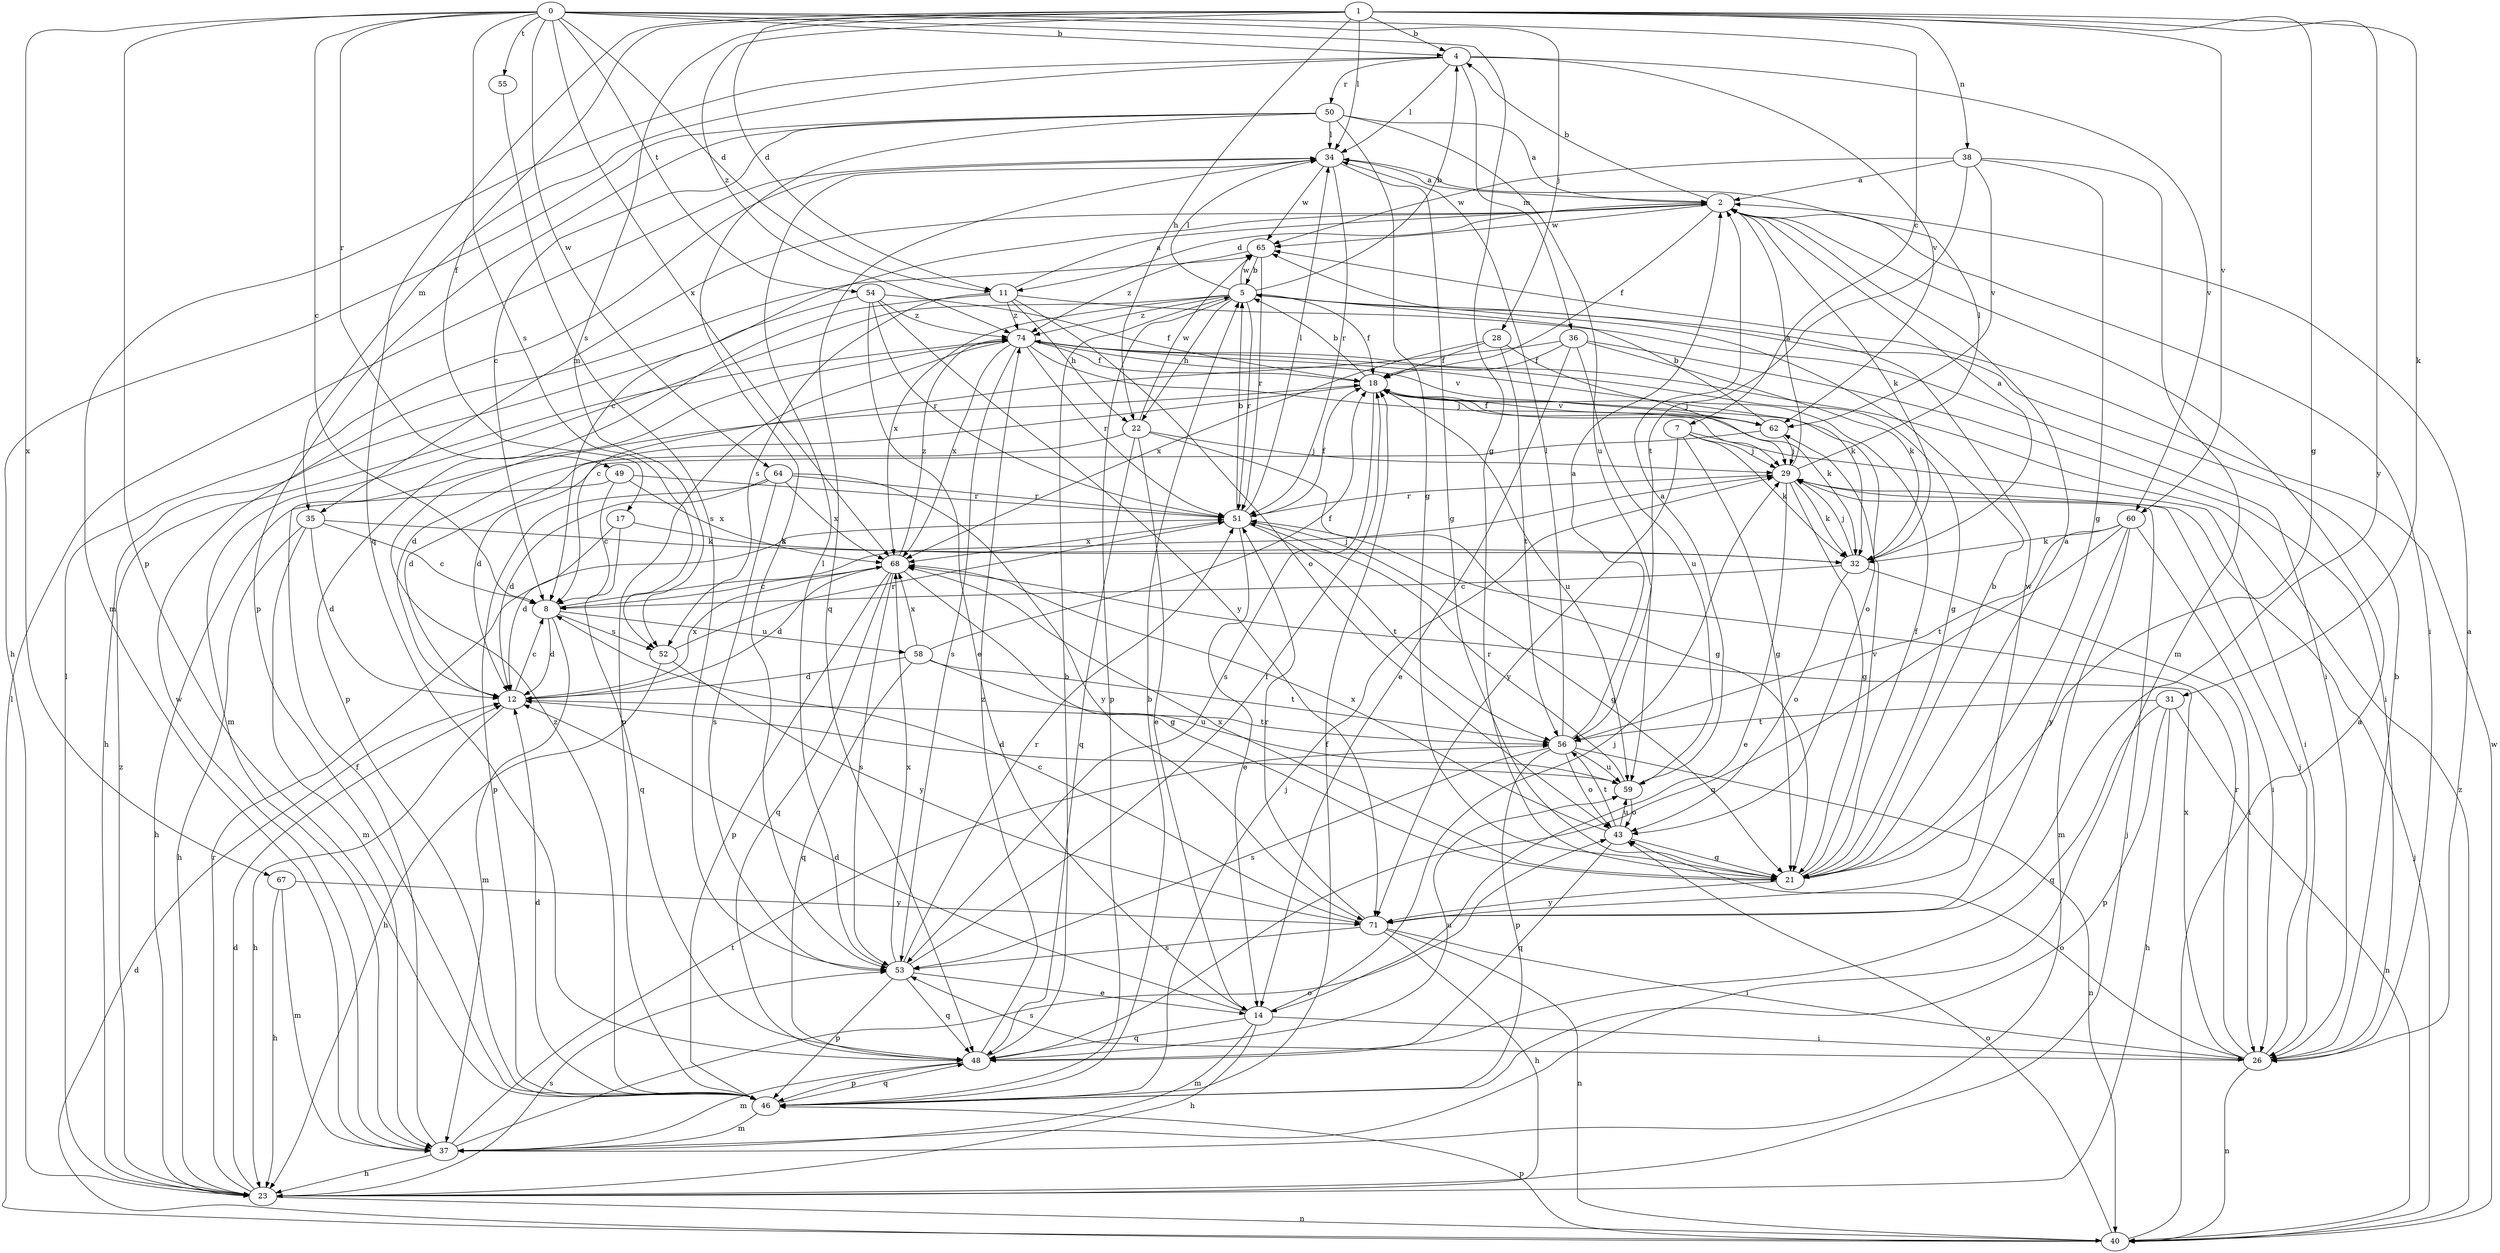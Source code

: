strict digraph  {
0;
1;
2;
4;
5;
7;
8;
11;
12;
14;
17;
18;
21;
22;
23;
26;
28;
29;
31;
32;
34;
35;
36;
37;
38;
40;
43;
46;
48;
49;
50;
51;
52;
53;
54;
55;
56;
58;
59;
60;
62;
64;
65;
67;
68;
71;
74;
0 -> 4  [label=b];
0 -> 7  [label=c];
0 -> 8  [label=c];
0 -> 11  [label=d];
0 -> 21  [label=g];
0 -> 28  [label=j];
0 -> 46  [label=p];
0 -> 49  [label=r];
0 -> 52  [label=s];
0 -> 54  [label=t];
0 -> 55  [label=t];
0 -> 64  [label=w];
0 -> 67  [label=x];
0 -> 68  [label=x];
1 -> 4  [label=b];
1 -> 11  [label=d];
1 -> 17  [label=f];
1 -> 21  [label=g];
1 -> 22  [label=h];
1 -> 31  [label=k];
1 -> 34  [label=l];
1 -> 38  [label=n];
1 -> 48  [label=q];
1 -> 52  [label=s];
1 -> 60  [label=v];
1 -> 71  [label=y];
1 -> 74  [label=z];
2 -> 4  [label=b];
2 -> 8  [label=c];
2 -> 11  [label=d];
2 -> 18  [label=f];
2 -> 26  [label=i];
2 -> 32  [label=k];
2 -> 35  [label=m];
2 -> 65  [label=w];
4 -> 34  [label=l];
4 -> 35  [label=m];
4 -> 36  [label=m];
4 -> 37  [label=m];
4 -> 50  [label=r];
4 -> 60  [label=v];
4 -> 62  [label=v];
5 -> 4  [label=b];
5 -> 18  [label=f];
5 -> 22  [label=h];
5 -> 34  [label=l];
5 -> 37  [label=m];
5 -> 46  [label=p];
5 -> 51  [label=r];
5 -> 65  [label=w];
5 -> 68  [label=x];
5 -> 74  [label=z];
7 -> 21  [label=g];
7 -> 26  [label=i];
7 -> 29  [label=j];
7 -> 32  [label=k];
7 -> 71  [label=y];
8 -> 12  [label=d];
8 -> 29  [label=j];
8 -> 37  [label=m];
8 -> 52  [label=s];
8 -> 58  [label=u];
11 -> 2  [label=a];
11 -> 22  [label=h];
11 -> 26  [label=i];
11 -> 43  [label=o];
11 -> 46  [label=p];
11 -> 52  [label=s];
11 -> 74  [label=z];
12 -> 8  [label=c];
12 -> 23  [label=h];
12 -> 56  [label=t];
12 -> 68  [label=x];
14 -> 12  [label=d];
14 -> 23  [label=h];
14 -> 26  [label=i];
14 -> 29  [label=j];
14 -> 37  [label=m];
14 -> 48  [label=q];
17 -> 12  [label=d];
17 -> 32  [label=k];
17 -> 48  [label=q];
18 -> 5  [label=b];
18 -> 12  [label=d];
18 -> 32  [label=k];
18 -> 43  [label=o];
18 -> 53  [label=s];
18 -> 59  [label=u];
18 -> 62  [label=v];
21 -> 2  [label=a];
21 -> 5  [label=b];
21 -> 18  [label=f];
21 -> 62  [label=v];
21 -> 68  [label=x];
21 -> 71  [label=y];
22 -> 12  [label=d];
22 -> 14  [label=e];
22 -> 21  [label=g];
22 -> 29  [label=j];
22 -> 48  [label=q];
22 -> 65  [label=w];
23 -> 12  [label=d];
23 -> 29  [label=j];
23 -> 34  [label=l];
23 -> 40  [label=n];
23 -> 51  [label=r];
23 -> 53  [label=s];
23 -> 74  [label=z];
26 -> 2  [label=a];
26 -> 5  [label=b];
26 -> 29  [label=j];
26 -> 40  [label=n];
26 -> 43  [label=o];
26 -> 51  [label=r];
26 -> 53  [label=s];
26 -> 68  [label=x];
28 -> 18  [label=f];
28 -> 29  [label=j];
28 -> 56  [label=t];
28 -> 68  [label=x];
29 -> 2  [label=a];
29 -> 14  [label=e];
29 -> 21  [label=g];
29 -> 32  [label=k];
29 -> 34  [label=l];
29 -> 51  [label=r];
31 -> 23  [label=h];
31 -> 40  [label=n];
31 -> 46  [label=p];
31 -> 48  [label=q];
31 -> 56  [label=t];
32 -> 2  [label=a];
32 -> 8  [label=c];
32 -> 26  [label=i];
32 -> 29  [label=j];
32 -> 43  [label=o];
34 -> 2  [label=a];
34 -> 21  [label=g];
34 -> 48  [label=q];
34 -> 51  [label=r];
34 -> 65  [label=w];
35 -> 8  [label=c];
35 -> 12  [label=d];
35 -> 23  [label=h];
35 -> 32  [label=k];
35 -> 37  [label=m];
36 -> 8  [label=c];
36 -> 14  [label=e];
36 -> 18  [label=f];
36 -> 26  [label=i];
36 -> 32  [label=k];
36 -> 59  [label=u];
37 -> 18  [label=f];
37 -> 23  [label=h];
37 -> 43  [label=o];
37 -> 56  [label=t];
37 -> 65  [label=w];
38 -> 2  [label=a];
38 -> 21  [label=g];
38 -> 37  [label=m];
38 -> 56  [label=t];
38 -> 62  [label=v];
38 -> 65  [label=w];
40 -> 2  [label=a];
40 -> 12  [label=d];
40 -> 29  [label=j];
40 -> 34  [label=l];
40 -> 43  [label=o];
40 -> 46  [label=p];
40 -> 65  [label=w];
40 -> 74  [label=z];
43 -> 21  [label=g];
43 -> 48  [label=q];
43 -> 56  [label=t];
43 -> 59  [label=u];
43 -> 68  [label=x];
46 -> 5  [label=b];
46 -> 12  [label=d];
46 -> 18  [label=f];
46 -> 29  [label=j];
46 -> 37  [label=m];
46 -> 48  [label=q];
46 -> 74  [label=z];
48 -> 5  [label=b];
48 -> 37  [label=m];
48 -> 46  [label=p];
48 -> 59  [label=u];
48 -> 74  [label=z];
49 -> 8  [label=c];
49 -> 23  [label=h];
49 -> 51  [label=r];
49 -> 68  [label=x];
50 -> 2  [label=a];
50 -> 8  [label=c];
50 -> 21  [label=g];
50 -> 23  [label=h];
50 -> 34  [label=l];
50 -> 46  [label=p];
50 -> 53  [label=s];
50 -> 59  [label=u];
51 -> 5  [label=b];
51 -> 14  [label=e];
51 -> 18  [label=f];
51 -> 21  [label=g];
51 -> 34  [label=l];
51 -> 56  [label=t];
51 -> 68  [label=x];
52 -> 23  [label=h];
52 -> 51  [label=r];
52 -> 71  [label=y];
53 -> 14  [label=e];
53 -> 18  [label=f];
53 -> 34  [label=l];
53 -> 46  [label=p];
53 -> 48  [label=q];
53 -> 51  [label=r];
53 -> 68  [label=x];
54 -> 14  [label=e];
54 -> 18  [label=f];
54 -> 23  [label=h];
54 -> 51  [label=r];
54 -> 71  [label=y];
54 -> 74  [label=z];
55 -> 53  [label=s];
56 -> 2  [label=a];
56 -> 34  [label=l];
56 -> 40  [label=n];
56 -> 43  [label=o];
56 -> 46  [label=p];
56 -> 53  [label=s];
56 -> 59  [label=u];
58 -> 12  [label=d];
58 -> 18  [label=f];
58 -> 48  [label=q];
58 -> 56  [label=t];
58 -> 59  [label=u];
58 -> 68  [label=x];
59 -> 2  [label=a];
59 -> 12  [label=d];
59 -> 43  [label=o];
59 -> 51  [label=r];
60 -> 26  [label=i];
60 -> 32  [label=k];
60 -> 37  [label=m];
60 -> 48  [label=q];
60 -> 56  [label=t];
60 -> 71  [label=y];
62 -> 5  [label=b];
62 -> 12  [label=d];
62 -> 18  [label=f];
62 -> 29  [label=j];
64 -> 12  [label=d];
64 -> 46  [label=p];
64 -> 51  [label=r];
64 -> 53  [label=s];
64 -> 68  [label=x];
64 -> 71  [label=y];
65 -> 5  [label=b];
65 -> 51  [label=r];
65 -> 74  [label=z];
67 -> 23  [label=h];
67 -> 37  [label=m];
67 -> 71  [label=y];
68 -> 8  [label=c];
68 -> 12  [label=d];
68 -> 21  [label=g];
68 -> 46  [label=p];
68 -> 48  [label=q];
68 -> 53  [label=s];
68 -> 74  [label=z];
71 -> 8  [label=c];
71 -> 23  [label=h];
71 -> 26  [label=i];
71 -> 40  [label=n];
71 -> 51  [label=r];
71 -> 53  [label=s];
71 -> 65  [label=w];
74 -> 18  [label=f];
74 -> 21  [label=g];
74 -> 29  [label=j];
74 -> 32  [label=k];
74 -> 46  [label=p];
74 -> 51  [label=r];
74 -> 53  [label=s];
74 -> 62  [label=v];
74 -> 68  [label=x];
}

